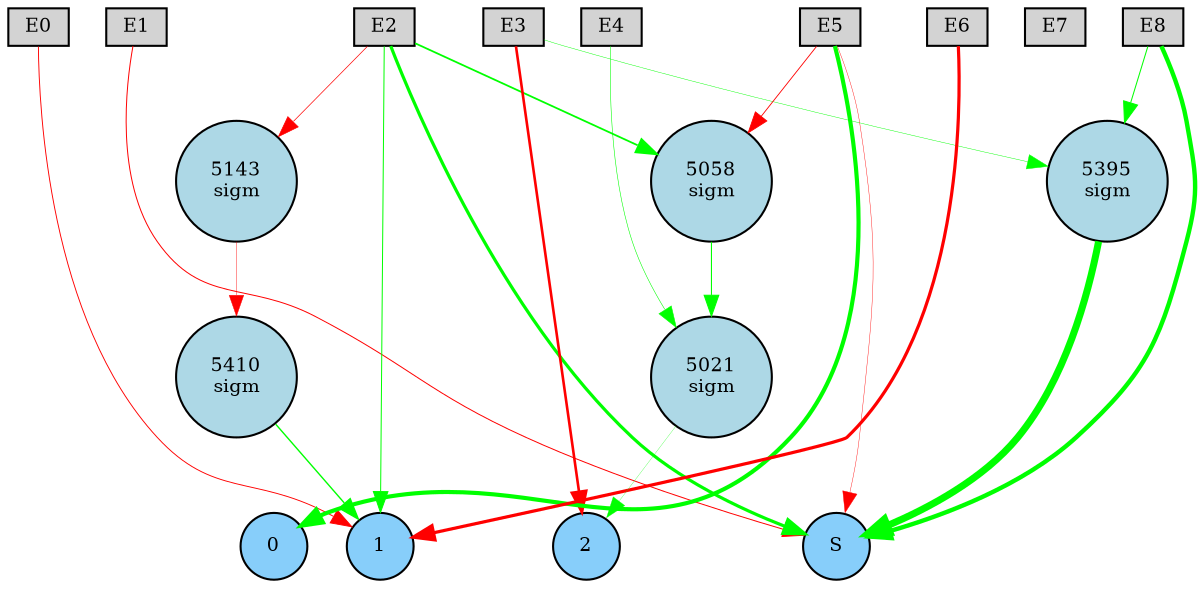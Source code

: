 digraph {
	node [fontsize=9 height=0.2 shape=circle width=0.2]
	subgraph inputs {
		node [shape=box style=filled]
		rank=source
		E0 [fillcolor=lightgray]
		E1 [fillcolor=lightgray]
		E0 -> E1 [style=invis]
		E2 [fillcolor=lightgray]
		E1 -> E2 [style=invis]
		E3 [fillcolor=lightgray]
		E2 -> E3 [style=invis]
		E4 [fillcolor=lightgray]
		E3 -> E4 [style=invis]
		E5 [fillcolor=lightgray]
		E4 -> E5 [style=invis]
		E6 [fillcolor=lightgray]
		E5 -> E6 [style=invis]
		E7 [fillcolor=lightgray]
		E6 -> E7 [style=invis]
		E8 [fillcolor=lightgray]
		E7 -> E8 [style=invis]
	}
	subgraph outputs {
		node [style=filled]
		rank=sink
		0 [fillcolor=lightskyblue fontsize=9 height=0.2 shape=circle width=0.2]
		1 [fillcolor=lightskyblue fontsize=9 height=0.2 shape=circle width=0.2]
		0 -> 1 [style=invis]
		2 [fillcolor=lightskyblue fontsize=9 height=0.2 shape=circle width=0.2]
		1 -> 2 [style=invis]
		S [fillcolor=lightskyblue fontsize=9 height=0.2 shape=circle width=0.2]
		2 -> S [style=invis]
	}
	5410 [label="5410
sigm" fillcolor=lightblue style=filled]
	5058 [label="5058
sigm" fillcolor=lightblue style=filled]
	5395 [label="5395
sigm" fillcolor=lightblue style=filled]
	5143 [label="5143
sigm" fillcolor=lightblue style=filled]
	5021 [label="5021
sigm" fillcolor=lightblue style=filled]
	E8 -> S [color=green penwidth=2.118238846210246 style=solid]
	E5 -> 0 [color=green penwidth=1.9940259921715968 style=solid]
	E6 -> 1 [color=red penwidth=1.539901929897182 style=solid]
	E3 -> 2 [color=red penwidth=1.2581410442760437 style=solid]
	E2 -> S [color=green penwidth=1.535758544979006 style=solid]
	E2 -> 1 [color=green penwidth=0.4811971804409739 style=solid]
	E4 -> 5021 [color=green penwidth=0.2664772544838624 style=solid]
	5021 -> 2 [color=green penwidth=0.125002097222787 style=solid]
	E5 -> S [color=red penwidth=0.190903281306603 style=solid]
	E2 -> 5058 [color=green penwidth=0.8517350448641292 style=solid]
	E2 -> 5143 [color=red penwidth=0.330159703404016 style=solid]
	E0 -> 1 [color=red penwidth=0.44757522173315545 style=solid]
	5058 -> 5021 [color=green penwidth=0.5142314850596383 style=solid]
	E1 -> S [color=red penwidth=0.4736185300764668 style=solid]
	E8 -> 5395 [color=green penwidth=0.489595561782762 style=solid]
	5395 -> S [color=green penwidth=3.3784453294486108 style=solid]
	5143 -> 5410 [color=red penwidth=0.2004037512205247 style=solid]
	5410 -> 1 [color=green penwidth=0.6695886817610031 style=solid]
	E5 -> 5058 [color=red penwidth=0.4187515392486587 style=solid]
	E3 -> 5395 [color=green penwidth=0.20959873173990776 style=solid]
}
